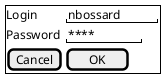 
@startsalt
{+
  Login    | "nbossard   "
  Password | "****     "
  [Cancel] | [  OK   ]
}
@endsalt
